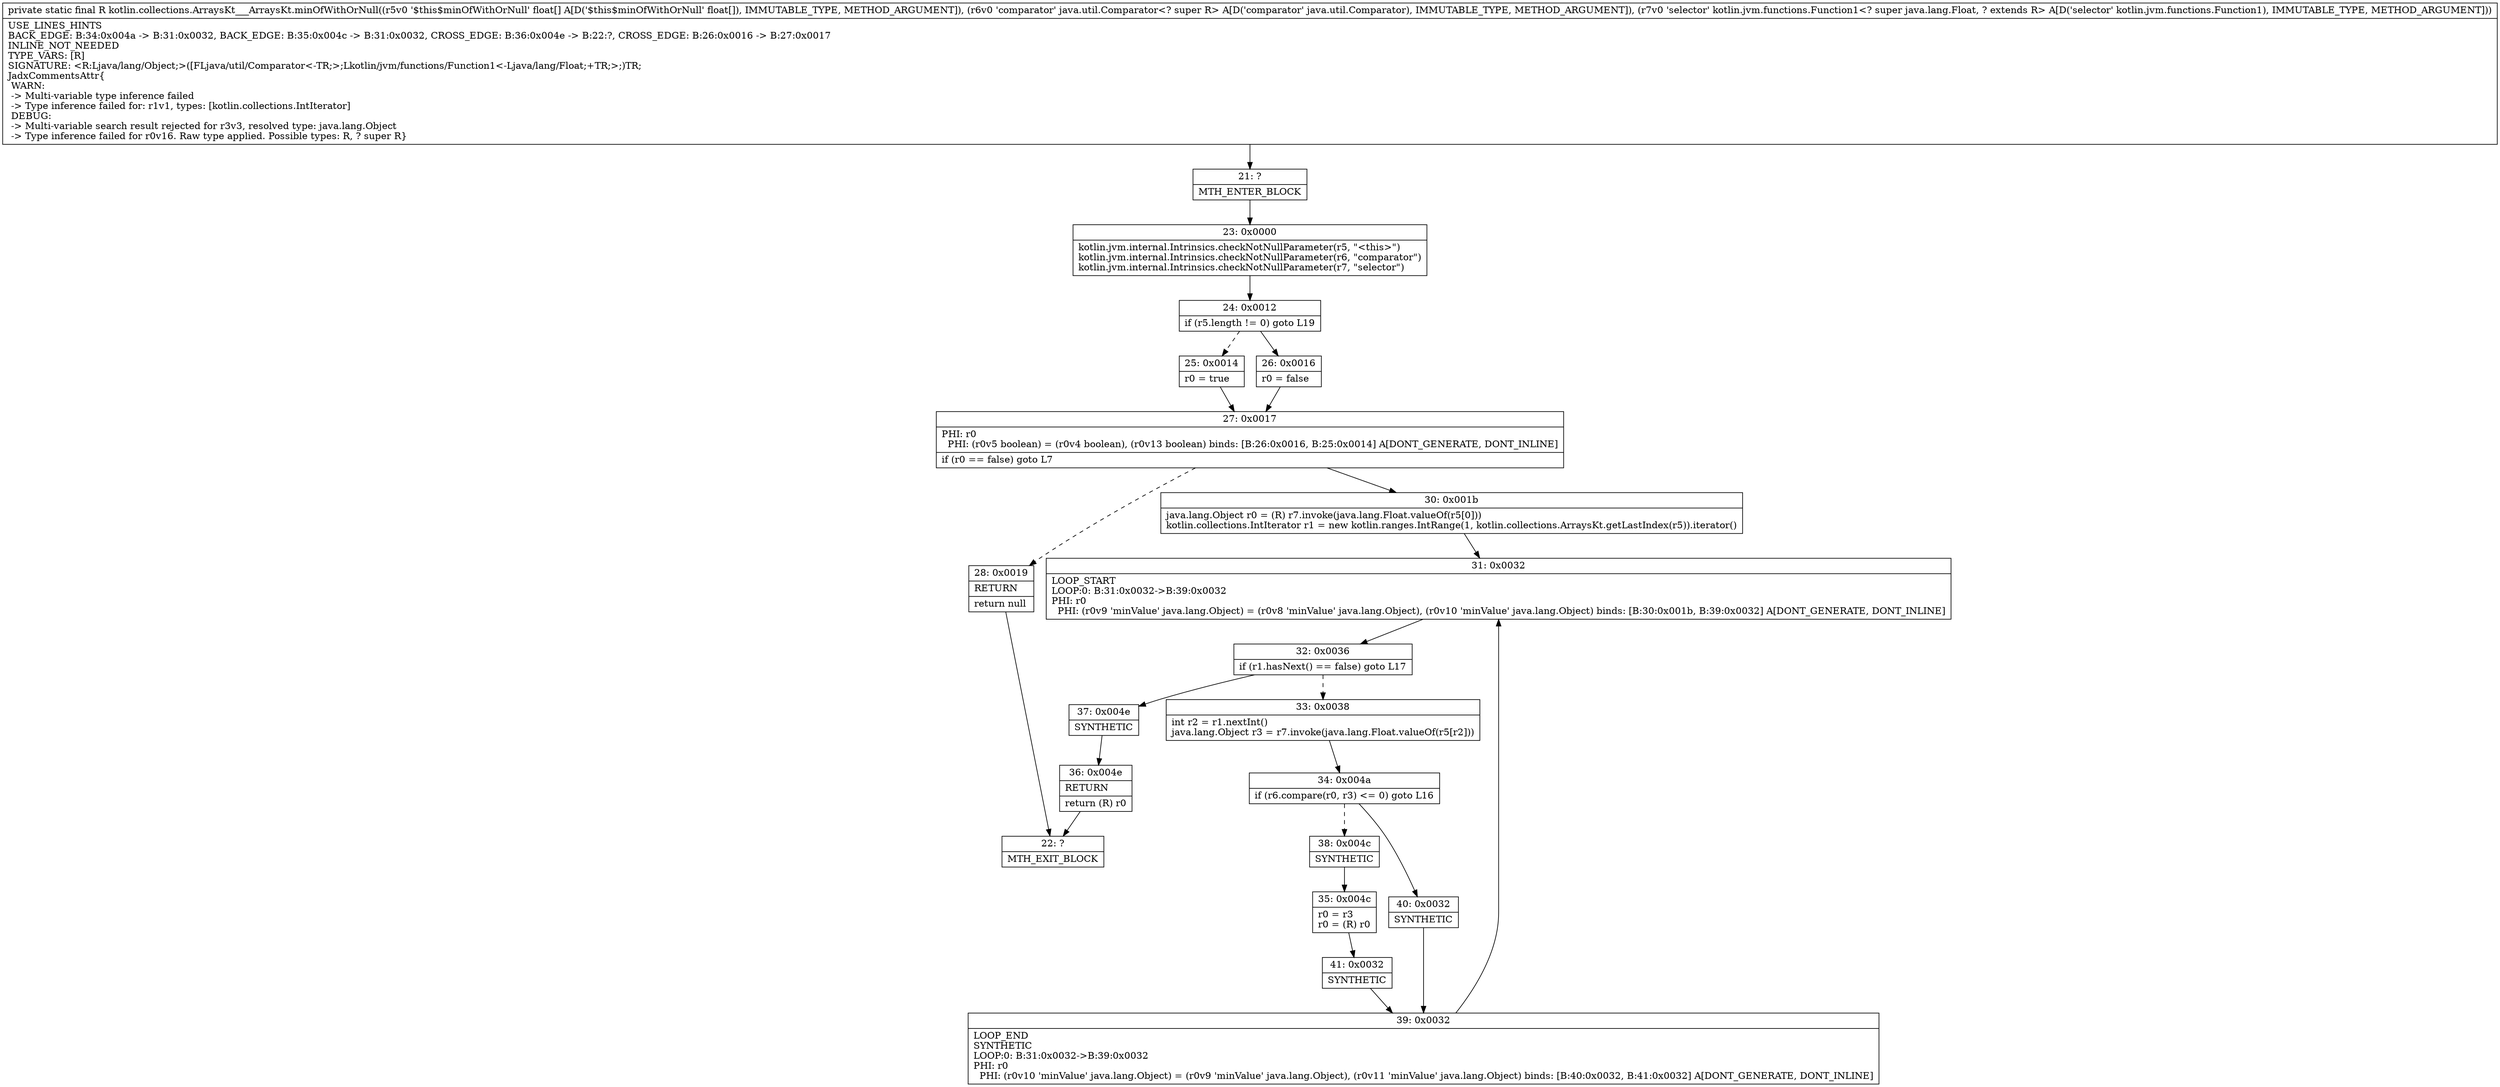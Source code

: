 digraph "CFG forkotlin.collections.ArraysKt___ArraysKt.minOfWithOrNull([FLjava\/util\/Comparator;Lkotlin\/jvm\/functions\/Function1;)Ljava\/lang\/Object;" {
Node_21 [shape=record,label="{21\:\ ?|MTH_ENTER_BLOCK\l}"];
Node_23 [shape=record,label="{23\:\ 0x0000|kotlin.jvm.internal.Intrinsics.checkNotNullParameter(r5, \"\<this\>\")\lkotlin.jvm.internal.Intrinsics.checkNotNullParameter(r6, \"comparator\")\lkotlin.jvm.internal.Intrinsics.checkNotNullParameter(r7, \"selector\")\l}"];
Node_24 [shape=record,label="{24\:\ 0x0012|if (r5.length != 0) goto L19\l}"];
Node_25 [shape=record,label="{25\:\ 0x0014|r0 = true\l}"];
Node_27 [shape=record,label="{27\:\ 0x0017|PHI: r0 \l  PHI: (r0v5 boolean) = (r0v4 boolean), (r0v13 boolean) binds: [B:26:0x0016, B:25:0x0014] A[DONT_GENERATE, DONT_INLINE]\l|if (r0 == false) goto L7\l}"];
Node_28 [shape=record,label="{28\:\ 0x0019|RETURN\l|return null\l}"];
Node_22 [shape=record,label="{22\:\ ?|MTH_EXIT_BLOCK\l}"];
Node_30 [shape=record,label="{30\:\ 0x001b|java.lang.Object r0 = (R) r7.invoke(java.lang.Float.valueOf(r5[0]))\lkotlin.collections.IntIterator r1 = new kotlin.ranges.IntRange(1, kotlin.collections.ArraysKt.getLastIndex(r5)).iterator()\l}"];
Node_31 [shape=record,label="{31\:\ 0x0032|LOOP_START\lLOOP:0: B:31:0x0032\-\>B:39:0x0032\lPHI: r0 \l  PHI: (r0v9 'minValue' java.lang.Object) = (r0v8 'minValue' java.lang.Object), (r0v10 'minValue' java.lang.Object) binds: [B:30:0x001b, B:39:0x0032] A[DONT_GENERATE, DONT_INLINE]\l}"];
Node_32 [shape=record,label="{32\:\ 0x0036|if (r1.hasNext() == false) goto L17\l}"];
Node_33 [shape=record,label="{33\:\ 0x0038|int r2 = r1.nextInt()\ljava.lang.Object r3 = r7.invoke(java.lang.Float.valueOf(r5[r2]))\l}"];
Node_34 [shape=record,label="{34\:\ 0x004a|if (r6.compare(r0, r3) \<= 0) goto L16\l}"];
Node_38 [shape=record,label="{38\:\ 0x004c|SYNTHETIC\l}"];
Node_35 [shape=record,label="{35\:\ 0x004c|r0 = r3\lr0 = (R) r0\l}"];
Node_41 [shape=record,label="{41\:\ 0x0032|SYNTHETIC\l}"];
Node_39 [shape=record,label="{39\:\ 0x0032|LOOP_END\lSYNTHETIC\lLOOP:0: B:31:0x0032\-\>B:39:0x0032\lPHI: r0 \l  PHI: (r0v10 'minValue' java.lang.Object) = (r0v9 'minValue' java.lang.Object), (r0v11 'minValue' java.lang.Object) binds: [B:40:0x0032, B:41:0x0032] A[DONT_GENERATE, DONT_INLINE]\l}"];
Node_40 [shape=record,label="{40\:\ 0x0032|SYNTHETIC\l}"];
Node_37 [shape=record,label="{37\:\ 0x004e|SYNTHETIC\l}"];
Node_36 [shape=record,label="{36\:\ 0x004e|RETURN\l|return (R) r0\l}"];
Node_26 [shape=record,label="{26\:\ 0x0016|r0 = false\l}"];
MethodNode[shape=record,label="{private static final R kotlin.collections.ArraysKt___ArraysKt.minOfWithOrNull((r5v0 '$this$minOfWithOrNull' float[] A[D('$this$minOfWithOrNull' float[]), IMMUTABLE_TYPE, METHOD_ARGUMENT]), (r6v0 'comparator' java.util.Comparator\<? super R\> A[D('comparator' java.util.Comparator), IMMUTABLE_TYPE, METHOD_ARGUMENT]), (r7v0 'selector' kotlin.jvm.functions.Function1\<? super java.lang.Float, ? extends R\> A[D('selector' kotlin.jvm.functions.Function1), IMMUTABLE_TYPE, METHOD_ARGUMENT]))  | USE_LINES_HINTS\lBACK_EDGE: B:34:0x004a \-\> B:31:0x0032, BACK_EDGE: B:35:0x004c \-\> B:31:0x0032, CROSS_EDGE: B:36:0x004e \-\> B:22:?, CROSS_EDGE: B:26:0x0016 \-\> B:27:0x0017\lINLINE_NOT_NEEDED\lTYPE_VARS: [R]\lSIGNATURE: \<R:Ljava\/lang\/Object;\>([FLjava\/util\/Comparator\<\-TR;\>;Lkotlin\/jvm\/functions\/Function1\<\-Ljava\/lang\/Float;+TR;\>;)TR;\lJadxCommentsAttr\{\l WARN: \l \-\> Multi\-variable type inference failed\l \-\> Type inference failed for: r1v1, types: [kotlin.collections.IntIterator]\l DEBUG: \l \-\> Multi\-variable search result rejected for r3v3, resolved type: java.lang.Object\l \-\> Type inference failed for r0v16. Raw type applied. Possible types: R, ? super R\}\l}"];
MethodNode -> Node_21;Node_21 -> Node_23;
Node_23 -> Node_24;
Node_24 -> Node_25[style=dashed];
Node_24 -> Node_26;
Node_25 -> Node_27;
Node_27 -> Node_28[style=dashed];
Node_27 -> Node_30;
Node_28 -> Node_22;
Node_30 -> Node_31;
Node_31 -> Node_32;
Node_32 -> Node_33[style=dashed];
Node_32 -> Node_37;
Node_33 -> Node_34;
Node_34 -> Node_38[style=dashed];
Node_34 -> Node_40;
Node_38 -> Node_35;
Node_35 -> Node_41;
Node_41 -> Node_39;
Node_39 -> Node_31;
Node_40 -> Node_39;
Node_37 -> Node_36;
Node_36 -> Node_22;
Node_26 -> Node_27;
}

